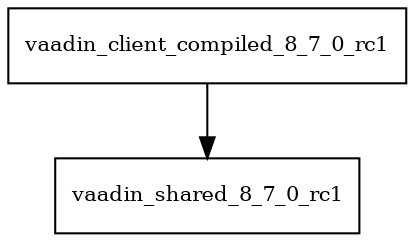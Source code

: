 digraph vaadin_client_compiled_8_7_0_rc1_dependencies {
  node [shape = box, fontsize=10.0];
  vaadin_client_compiled_8_7_0_rc1 -> vaadin_shared_8_7_0_rc1;
}

